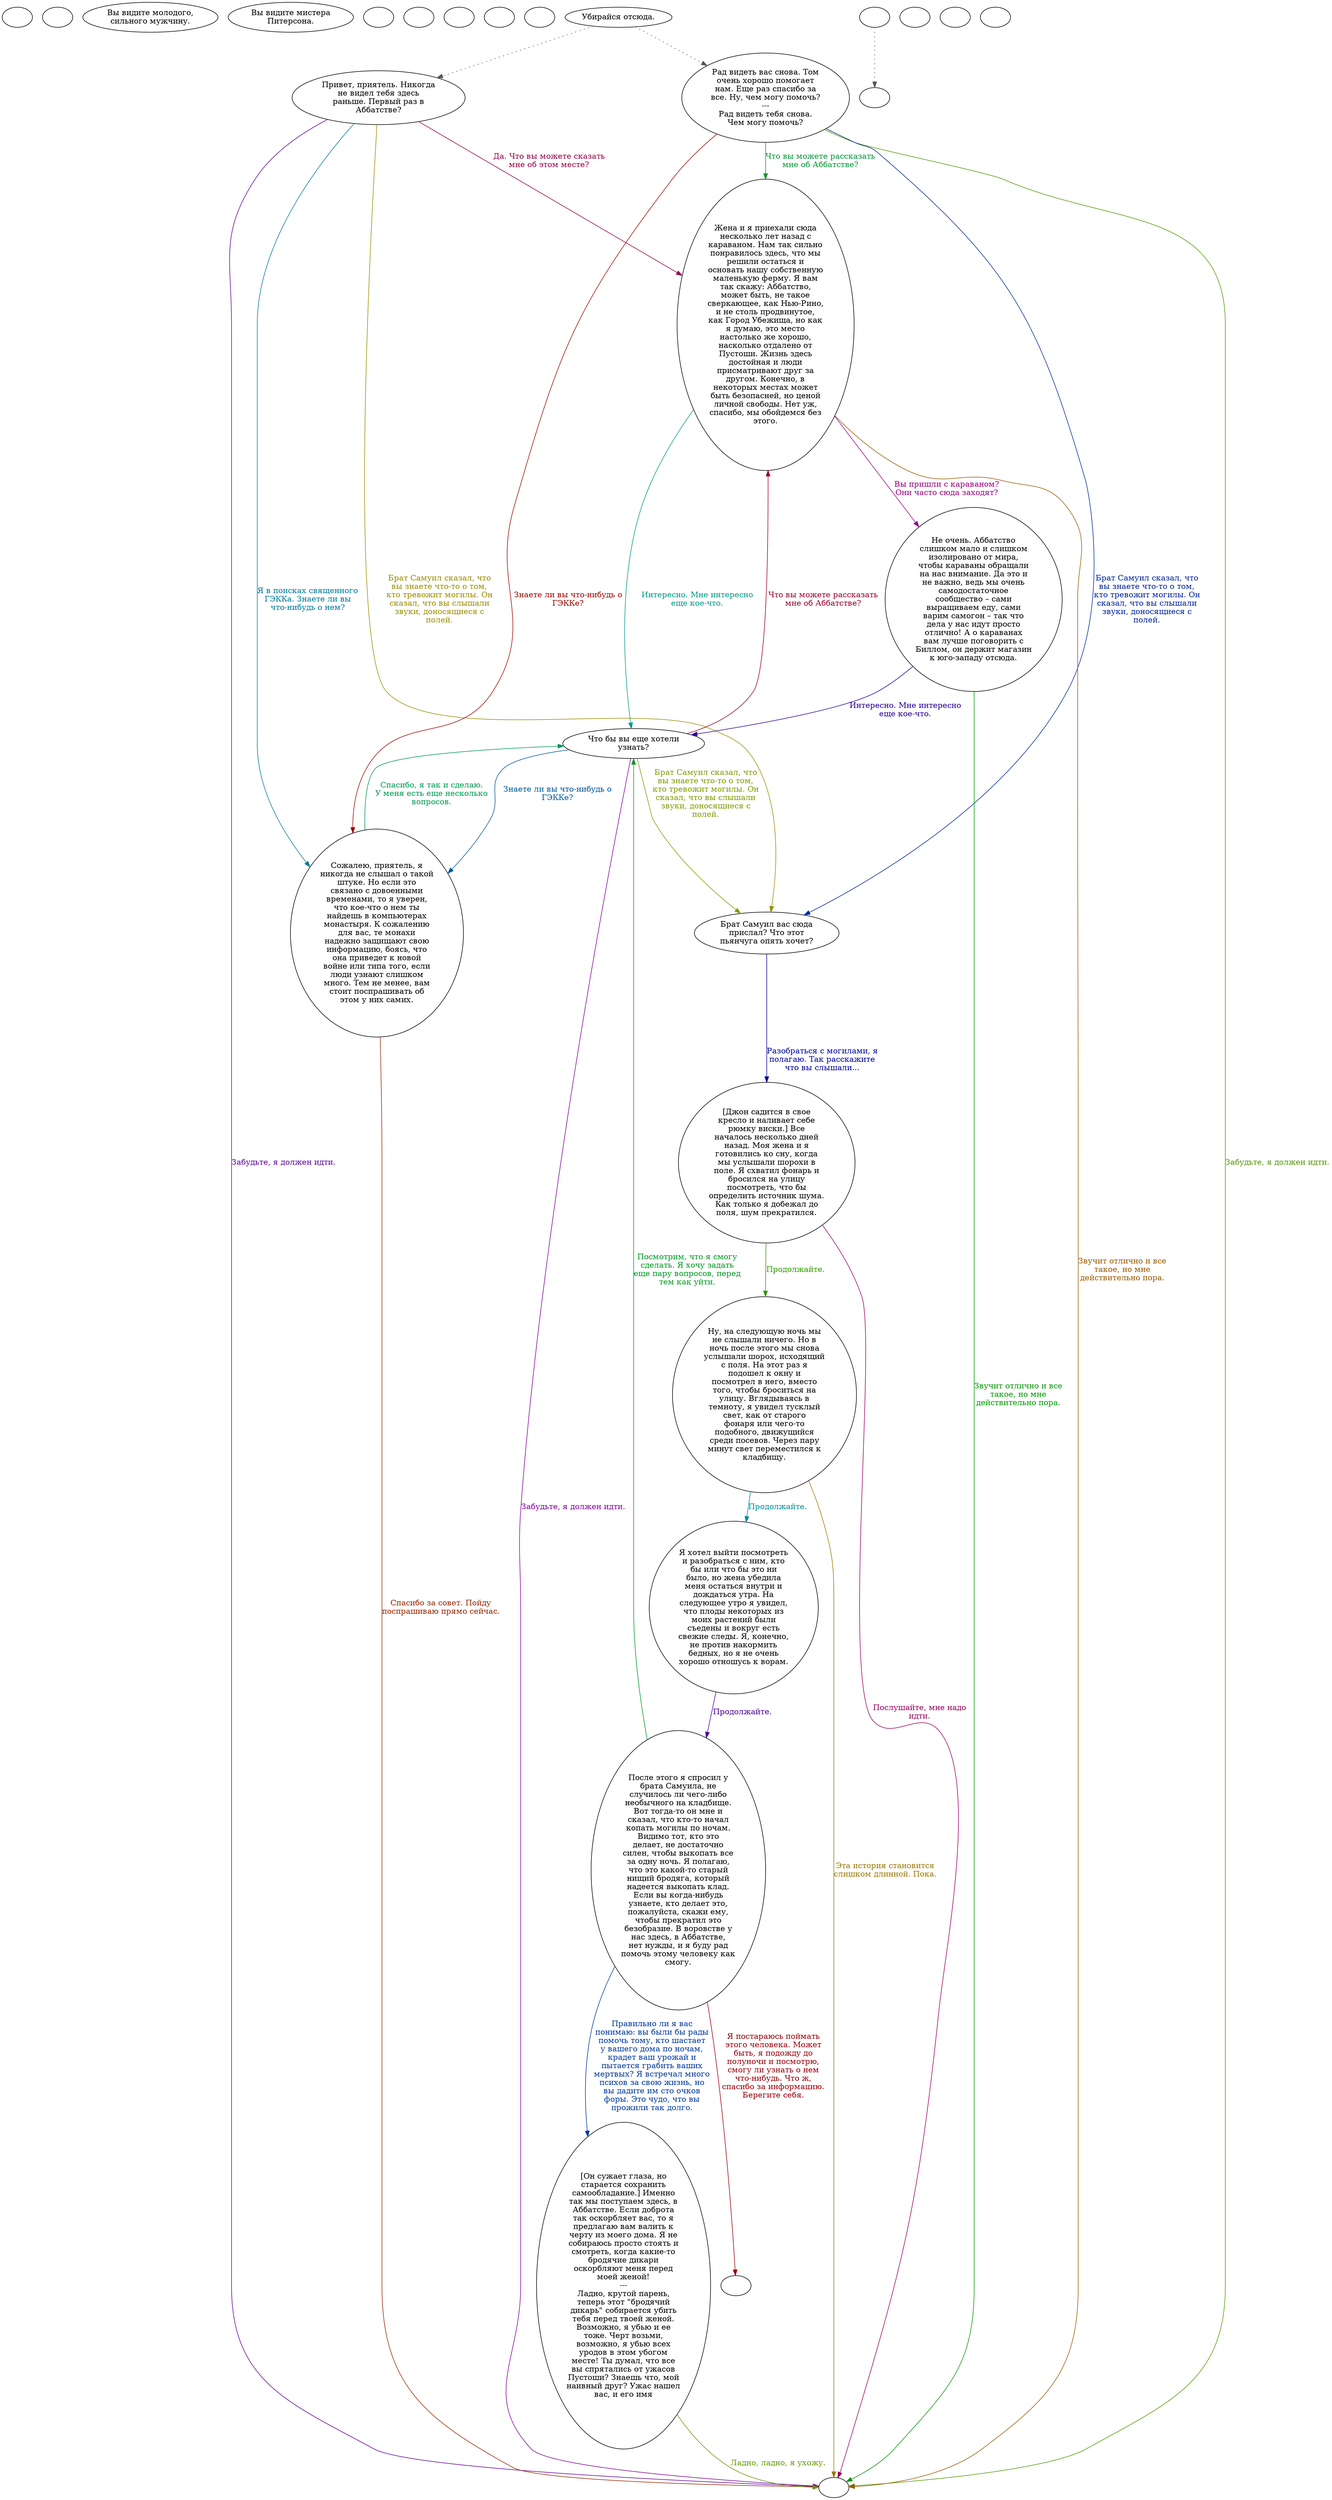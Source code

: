 digraph abpetson {
  "start" [style=filled       fillcolor="#FFFFFF"       color="#000000"]
  "start" [label=""]
  "use_p_proc" [style=filled       fillcolor="#FFFFFF"       color="#000000"]
  "use_p_proc" [label=""]
  "look_at_p_proc" [style=filled       fillcolor="#FFFFFF"       color="#000000"]
  "look_at_p_proc" [label="Вы видите молодого,\nсильного мужчину."]
  "description_p_proc" [style=filled       fillcolor="#FFFFFF"       color="#000000"]
  "description_p_proc" [label="Вы видите мистера\nПитерсона."]
  "use_skill_on_p_proc" [style=filled       fillcolor="#FFFFFF"       color="#000000"]
  "use_skill_on_p_proc" [label=""]
  "use_obj_on_p_proc" [style=filled       fillcolor="#FFFFFF"       color="#000000"]
  "use_obj_on_p_proc" [label=""]
  "damage_p_proc" [style=filled       fillcolor="#FFFFFF"       color="#000000"]
  "damage_p_proc" [label=""]
  "map_enter_p_proc" [style=filled       fillcolor="#FFFFFF"       color="#000000"]
  "map_enter_p_proc" [label=""]
  "map_update_p_proc" [style=filled       fillcolor="#FFFFFF"       color="#000000"]
  "map_update_p_proc" [label=""]
  "talk_p_proc" [style=filled       fillcolor="#FFFFFF"       color="#000000"]
  "talk_p_proc" -> "Node001" [style=dotted color="#555555"]
  "talk_p_proc" -> "Node002" [style=dotted color="#555555"]
  "talk_p_proc" [label="Убирайся отсюда."]
  "Node998" [style=filled       fillcolor="#FFFFFF"       color="#000000"]
  "Node998" [label=""]
  "Node999" [style=filled       fillcolor="#FFFFFF"       color="#000000"]
  "Node999" [label=""]
  "Node999a" [style=filled       fillcolor="#FFFFFF"       color="#000000"]
  "Node999a" [label=""]
  "Node001" [style=filled       fillcolor="#FFFFFF"       color="#000000"]
  "Node001" [label="Привет, приятель. Никогда\nне видел тебя здесь\nраньше. Первый раз в\nАббатстве?"]
  "Node001" -> "Node003" [label="Да. Что вы можете сказать\nмне об этом месте?" color="#99004B" fontcolor="#99004B"]
  "Node001" -> "Node006" [label="Я в поисках священного\nГЭККа. Знаете ли вы\nчто-нибудь о нем?" color="#007899" fontcolor="#007899"]
  "Node001" -> "Node007" [label="Брат Самуил сказал, что\nвы знаете что-то о том,\nкто тревожит могилы. Он\nсказал, что вы слышали\nзвуки, доносящиеся с\nполей." color="#998D00" fontcolor="#998D00"]
  "Node001" -> "Node999" [label="Забудьте, я должен идти." color="#610099" fontcolor="#610099"]
  "Node002" [style=filled       fillcolor="#FFFFFF"       color="#000000"]
  "Node002" [label="Рад видеть вас снова. Том\nочень хорошо помогает\nнам. Еще раз спасибо за\nвсе. Ну, чем могу помочь?\n---\nРад видеть тебя снова.\nЧем могу помочь?"]
  "Node002" -> "Node003" [label="Что вы можете рассказать\nмне об Аббатстве?" color="#009934" fontcolor="#009934"]
  "Node002" -> "Node006" [label="Знаете ли вы что-нибудь о\nГЭККе?" color="#990700" fontcolor="#990700"]
  "Node002" -> "Node007" [label="Брат Самуил сказал, что\nвы знаете что-то о том,\nкто тревожит могилы. Он\nсказал, что вы слышали\nзвуки, доносящиеся с\nполей." color="#002599" fontcolor="#002599"]
  "Node002" -> "Node999" [label="Забудьте, я должен идти." color="#529900" fontcolor="#529900"]
  "Node003" [style=filled       fillcolor="#FFFFFF"       color="#000000"]
  "Node003" [label="Жена и я приехали сюда\nнесколько лет назад с\nкараваном. Нам так сильно\nпонравилось здесь, что мы\nрешили остаться и\nосновать нашу собственную\nмаленькую ферму. Я вам\nтак скажу: Аббатство,\nможет быть, не такое\nсверкающее, как Нью-Рино,\nи не столь продвинутое,\nкак Город Убежища, но как\nя думаю, это место\nнастолько же хорошо,\nнасколько отдалено от\nПустоши. Жизнь здесь\nдостойная и люди\nприсматривают друг за\nдругом. Конечно, в\nнекоторых местах может\nбыть безопасней, но ценой\nличной свободы. Нет уж,\nспасибо, мы обойдемся без\nэтого."]
  "Node003" -> "Node004" [label="Вы пришли с караваном?\nОни часто сюда заходят?" color="#99007F" fontcolor="#99007F"]
  "Node003" -> "Node005" [label="Интересно. Мне интересно\nеще кое-что." color="#009987" fontcolor="#009987"]
  "Node003" -> "Node999" [label="Звучит отлично и все\nтакое, но мне\nдействительно пора." color="#995A00" fontcolor="#995A00"]
  "Node004" [style=filled       fillcolor="#FFFFFF"       color="#000000"]
  "Node004" [label="Не очень. Аббатство\nслишком мало и слишком\nизолировано от мира,\nчтобы караваны обращали\nна нас внимание. Да это и\nне важно, ведь мы очень\nсамодостаточное\nсообщество – сами\nвыращиваем еду, сами\nварим самогон – так что\nдела у нас идут просто\nотлично! А о караванах\nвам лучше поговорить с\nБиллом, он держит магазин\nк юго-западу отсюда."]
  "Node004" -> "Node005" [label="Интересно. Мне интересно\nеще кое-что." color="#2D0099" fontcolor="#2D0099"]
  "Node004" -> "Node999" [label="Звучит отлично и все\nтакое, но мне\nдействительно пора." color="#009901" fontcolor="#009901"]
  "Node005" [style=filled       fillcolor="#FFFFFF"       color="#000000"]
  "Node005" [label="Что бы вы еще хотели\nузнать?"]
  "Node005" -> "Node003" [label="Что вы можете рассказать\nмне об Аббатстве?" color="#99002C" fontcolor="#99002C"]
  "Node005" -> "Node006" [label="Знаете ли вы что-нибудь о\nГЭККе?" color="#005899" fontcolor="#005899"]
  "Node005" -> "Node007" [label="Брат Самуил сказал, что\nвы знаете что-то о том,\nкто тревожит могилы. Он\nсказал, что вы слышали\nзвуки, доносящиеся с\nполей." color="#859900" fontcolor="#859900"]
  "Node005" -> "Node999" [label="Забудьте, я должен идти." color="#800099" fontcolor="#800099"]
  "Node006" [style=filled       fillcolor="#FFFFFF"       color="#000000"]
  "Node006" [label="Сожалею, приятель, я\nникогда не слышал о такой\nштуке. Но если это\nсвязано с довоенными\nвременами, то я уверен,\nчто кое-что о нем ты\nнайдешь в компьютерах\nмонастыря. К сожалению\nдля вас, те монахи\nнадежно защищают свою\nинформацию, боясь, что\nона приведет к новой\nвойне или типа того, если\nлюди узнают слишком\nмного. Тем не менее, вам\nстоит поспрашивать об\nэтом у них самих."]
  "Node006" -> "Node005" [label="Спасибо, я так и сделаю.\nУ меня есть еще несколько\nвопросов." color="#009954" fontcolor="#009954"]
  "Node006" -> "Node999" [label="Спасибо за совет. Пойду\nпоспрашиваю прямо сейчас." color="#992700" fontcolor="#992700"]
  "Node007" [style=filled       fillcolor="#FFFFFF"       color="#000000"]
  "Node007" [label="Брат Самуил вас сюда\nприслал? Что этот\nпьянчуга опять хочет?"]
  "Node007" -> "Node008" [label="Разобраться с могилами, я\nполагаю. Так расскажите\nчто вы слышали..." color="#000699" fontcolor="#000699"]
  "Node008" [style=filled       fillcolor="#FFFFFF"       color="#000000"]
  "Node008" [label="[Джон садится в свое\nкресло и наливает себе\nрюмку виски.] Все\nначалось несколько дней\nназад. Моя жена и я\nготовились ко сну, когда\nмы услышали шорохи в\nполе. Я схватил фонарь и\nбросился на улицу\nпосмотреть, что бы\nопределить источник шума.\nКак только я добежал до\nполя, шум прекратился."]
  "Node008" -> "Node009" [label="Продолжайте." color="#329900" fontcolor="#329900"]
  "Node008" -> "Node999" [label="Послушайте, мне надо\nидти." color="#99005F" fontcolor="#99005F"]
  "Node009" [style=filled       fillcolor="#FFFFFF"       color="#000000"]
  "Node009" [label="Ну, на следующую ночь мы\nне слышали ничего. Но в\nночь после этого мы снова\nуслышали шорох, исходящий\nс поля. На этот раз я\nподошел к окну и\nпосмотрел в него, вместо\nтого, чтобы броситься на\nулицу. Вглядываясь в\nтемноту, я увидел тусклый\nсвет, как от старого\nфонаря или чего-то\nподобного, движущийся\nсреди посевов. Через пару\nминут свет переместился к\nкладбищу."]
  "Node009" -> "Node010" [label="Продолжайте." color="#008C99" fontcolor="#008C99"]
  "Node009" -> "Node999" [label="Эта история становится\nслишком длинной. Пока." color="#997A00" fontcolor="#997A00"]
  "Node010" [style=filled       fillcolor="#FFFFFF"       color="#000000"]
  "Node010" [label="Я хотел выйти посмотреть\nи разобраться с ним, кто\nбы или что бы это ни\nбыло, но жена убедила\nменя остаться внутри и\nдождаться утра. На\nследующее утро я увидел,\nчто плоды некоторых из\nмоих растений были\nсъедены и вокруг есть\nсвежие следы. Я, конечно,\nне против накормить\nбедных, но я не очень\nхорошо отношусь к ворам."]
  "Node010" -> "Node010a" [label="Продолжайте." color="#4D0099" fontcolor="#4D0099"]
  "Node010a" [style=filled       fillcolor="#FFFFFF"       color="#000000"]
  "Node010a" [label="После этого я спросил у\nбрата Самуила, не\nслучилось ли чего-либо\nнеобычного на кладбище.\nВот тогда-то он мне и\nсказал, что кто-то начал\nкопать могилы по ночам.\nВидимо тот, кто это\nделает, не достаточно\nсилен, чтобы выкопать все\nза одну ночь. Я полагаю,\nчто это какой-то старый\nнищий бродяга, который\nнадеется выкопать клад.\nЕсли вы когда-нибудь\nузнаете, кто делает это,\nпожалуйста, скажи ему,\nчтобы прекратил это\nбезобразие. В воровстве у\nнас здесь, в Аббатстве,\nнет нужды, и я буду рад\nпомочь этому человеку как\nсмогу."]
  "Node010a" -> "Node005" [label="Посмотрим, что я смогу\nсделать. Я хочу задать\nеще пару вопросов, перед\nтем как уйти." color="#009920" fontcolor="#009920"]
  "Node010a" -> "Node999a" [label="Я постараюсь поймать\nэтого человека. Может\nбыть, я подожду до\nполуночи и посмотрю,\nсмогу ли узнать о нем\nчто-нибудь. Что ж,\nспасибо за информацию.\nБерегите себя." color="#99000C" fontcolor="#99000C"]
  "Node010a" -> "Node011" [label="Правильно ли я вас\nпонимаю: вы были бы рады\nпомочь тому, кто шастает\nу вашего дома по ночам,\nкрадет ваш урожай и\nпытается грабить ваших\nмертвых? Я встречал много\nпсихов за свою жизнь, но\nвы дадите им сто очков\nфоры. Это чудо, что вы\nпрожили так долго." color="#003999" fontcolor="#003999"]
  "Node011" [style=filled       fillcolor="#FFFFFF"       color="#000000"]
  "Node011" [label="[Он сужает глаза, но\nстарается сохранить\nсамообладание.] Именно\nтак мы поступаем здесь, в\nАббатстве. Если доброта\nтак оскорбляет вас, то я\nпредлагаю вам валить к\nчерту из моего дома. Я не\nсобираюсь просто стоять и\nсмотреть, когда какие-то\nбродячие дикари\nоскорбляют меня перед\nмоей женой!\n---\nЛадно, крутой парень,\nтеперь этот \"бродячий\nдикарь\" собирается убить\nтебя перед твоей женой.\nВозможно, я убью и ее\nтоже. Черт возьми,\nвозможно, я убью всех\nуродов в этом убогом\nместе! Ты думал, что все\nвы спрятались от ужасов\nПустоши? Знаешь что, мой\nнаивный друг? Ужас нашел\nвас, и его имя"]
  "Node011" -> "Node999" [label="Ладно, ладно, я ухожу." color="#669900" fontcolor="#669900"]
  "critter_p_proc" [style=filled       fillcolor="#FFFFFF"       color="#000000"]
  "critter_p_proc" [label=""]
  "timed_event_p_proc" [style=filled       fillcolor="#FFFFFF"       color="#000000"]
  "timed_event_p_proc" [label=""]
  "pickup_p_proc" [style=filled       fillcolor="#FFFFFF"       color="#000000"]
  "pickup_p_proc" -> "Node998" [style=dotted color="#555555"]
  "pickup_p_proc" [label=""]
  "destroy_p_proc" [style=filled       fillcolor="#FFFFFF"       color="#000000"]
  "destroy_p_proc" [label=""]
}